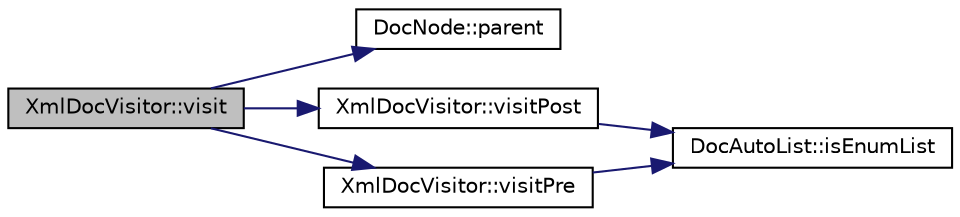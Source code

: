 digraph "XmlDocVisitor::visit"
{
 // LATEX_PDF_SIZE
  edge [fontname="Helvetica",fontsize="10",labelfontname="Helvetica",labelfontsize="10"];
  node [fontname="Helvetica",fontsize="10",shape=record];
  rankdir="LR";
  Node1 [label="XmlDocVisitor::visit",height=0.2,width=0.4,color="black", fillcolor="grey75", style="filled", fontcolor="black",tooltip=" "];
  Node1 -> Node2 [color="midnightblue",fontsize="10",style="solid",fontname="Helvetica"];
  Node2 [label="DocNode::parent",height=0.2,width=0.4,color="black", fillcolor="white", style="filled",URL="$classDocNode.html#a19c40a3c8e9e449616707f48e252b02e",tooltip=" "];
  Node1 -> Node3 [color="midnightblue",fontsize="10",style="solid",fontname="Helvetica"];
  Node3 [label="XmlDocVisitor::visitPost",height=0.2,width=0.4,color="black", fillcolor="white", style="filled",URL="$classXmlDocVisitor.html#a2e51e7ca2134e81d09addb5b13f5a5f3",tooltip=" "];
  Node3 -> Node4 [color="midnightblue",fontsize="10",style="solid",fontname="Helvetica"];
  Node4 [label="DocAutoList::isEnumList",height=0.2,width=0.4,color="black", fillcolor="white", style="filled",URL="$classDocAutoList.html#a479dfc09c9f638c9bdead57868c5a3b8",tooltip=" "];
  Node1 -> Node5 [color="midnightblue",fontsize="10",style="solid",fontname="Helvetica"];
  Node5 [label="XmlDocVisitor::visitPre",height=0.2,width=0.4,color="black", fillcolor="white", style="filled",URL="$classXmlDocVisitor.html#a980214381a2c80b105bb3b9ef1758f97",tooltip=" "];
  Node5 -> Node4 [color="midnightblue",fontsize="10",style="solid",fontname="Helvetica"];
}
